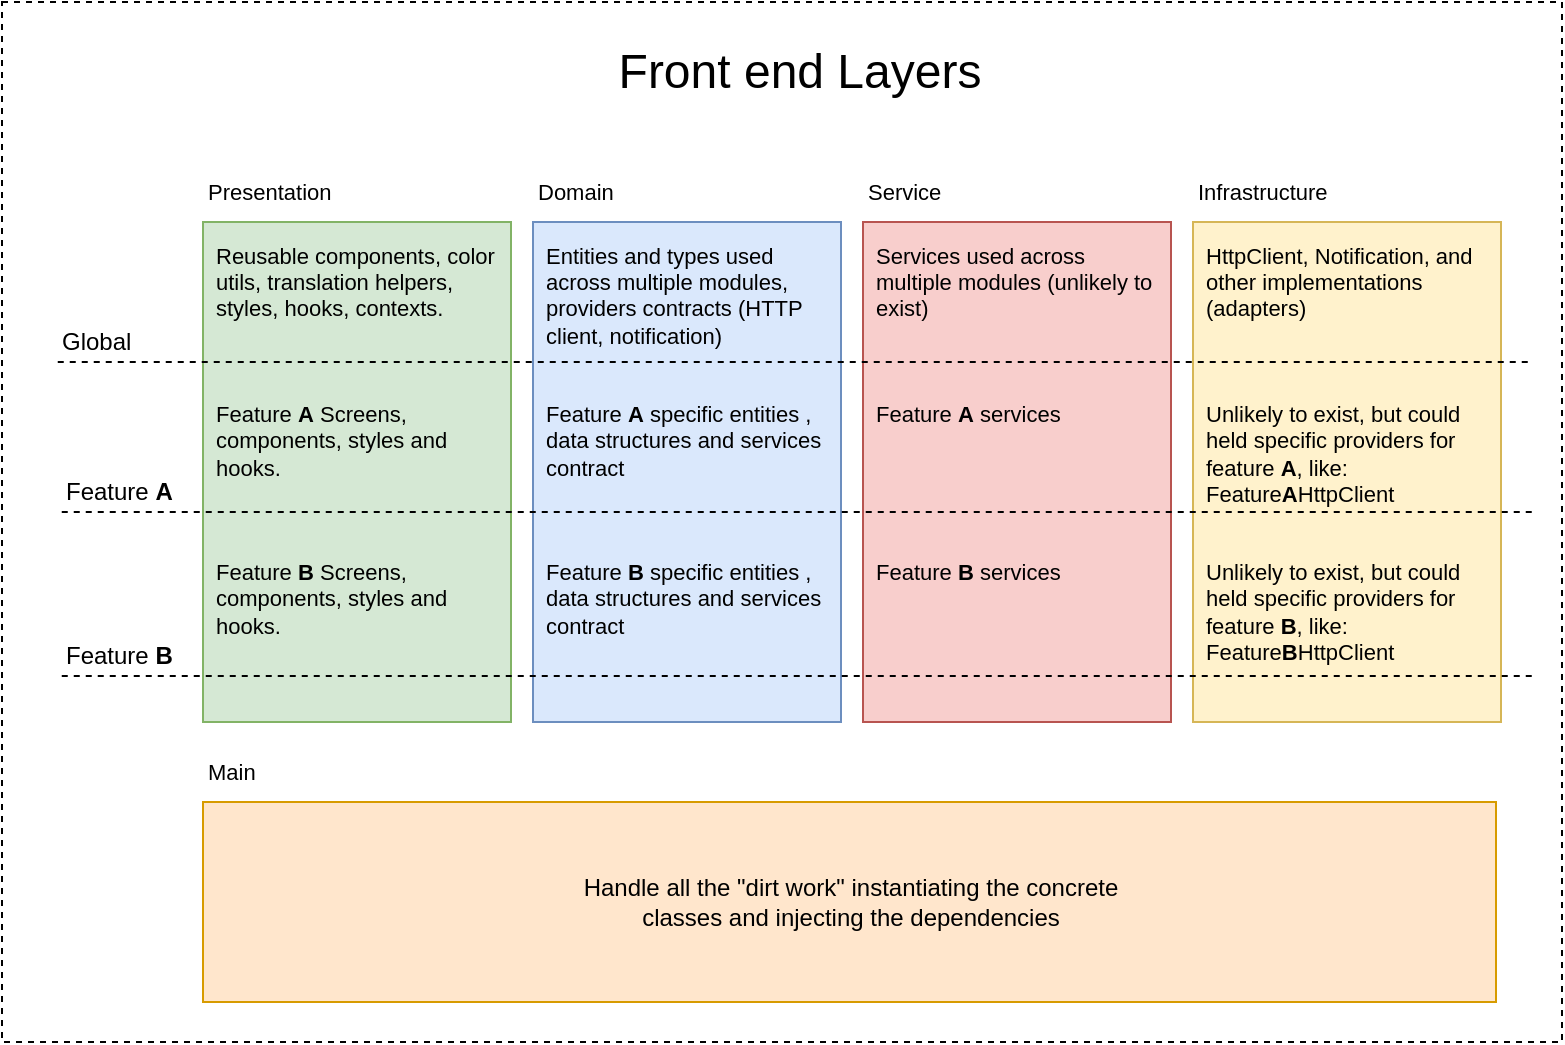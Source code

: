 <mxfile version="20.6.2" type="device"><diagram id="yE2NxnqpKHdFI9Hhhggd" name="Page-1"><mxGraphModel dx="1038" dy="619" grid="1" gridSize="10" guides="1" tooltips="1" connect="1" arrows="1" fold="1" page="1" pageScale="1" pageWidth="1100" pageHeight="850" math="0" shadow="0"><root><mxCell id="0"/><mxCell id="1" parent="0"/><mxCell id="H4ds_DTRkvrMsRhuX_gb-1" value="" style="rounded=0;whiteSpace=wrap;html=1;shadow=0;glass=0;dashed=1;labelBackgroundColor=none;labelBorderColor=none;sketch=0;strokeWidth=1;fillColor=default;align=left;verticalAlign=top;" vertex="1" parent="1"><mxGeometry x="24" y="580" width="780" height="520" as="geometry"/></mxCell><mxCell id="H4ds_DTRkvrMsRhuX_gb-2" value="Reusable components, color utils, translation helpers,&amp;nbsp; styles, hooks, contexts.&lt;br&gt;&lt;br&gt;&lt;br&gt;&lt;br&gt;Feature &lt;b&gt;A&lt;/b&gt; Screens, components, styles and hooks.&lt;br&gt;&lt;br&gt;&lt;br&gt;&lt;br&gt;Feature &lt;b&gt;B&lt;/b&gt; Screens, components, styles and hooks." style="rounded=0;whiteSpace=wrap;html=1;shadow=0;glass=0;labelBackgroundColor=none;labelBorderColor=none;sketch=0;fillColor=#d5e8d4;align=left;verticalAlign=top;spacing=6;strokeColor=#82b366;fontSize=11;" vertex="1" parent="1"><mxGeometry x="124.5" y="690" width="154" height="250" as="geometry"/></mxCell><mxCell id="H4ds_DTRkvrMsRhuX_gb-3" value="Entities and types used across multiple modules, providers contracts (HTTP client, notification)&lt;br&gt;&lt;br&gt;&lt;br&gt;Feature &lt;b&gt;A&lt;/b&gt; specific entities , data structures and services contract&lt;br&gt;&lt;br&gt;&lt;br&gt;&lt;br&gt;Feature &lt;b&gt;B&lt;/b&gt; specific entities , data structures and services contract" style="rounded=0;whiteSpace=wrap;html=1;shadow=0;glass=0;labelBackgroundColor=none;labelBorderColor=none;sketch=0;fillColor=#dae8fc;align=left;verticalAlign=top;spacing=6;strokeColor=#6c8ebf;fontSize=11;" vertex="1" parent="1"><mxGeometry x="289.5" y="690" width="154" height="250" as="geometry"/></mxCell><mxCell id="H4ds_DTRkvrMsRhuX_gb-4" value="Services used across multiple modules (unlikely to exist)&lt;br&gt;&lt;br&gt;&lt;br&gt;&lt;br&gt;Feature &lt;b&gt;A&lt;/b&gt; services&lt;br&gt;&lt;br&gt;&lt;br&gt;&lt;br&gt;&lt;br&gt;&lt;br&gt;Feature &lt;b&gt;B&lt;/b&gt; services" style="rounded=0;whiteSpace=wrap;html=1;shadow=0;glass=0;labelBackgroundColor=none;labelBorderColor=none;sketch=0;fillColor=#f8cecc;align=left;verticalAlign=top;spacing=6;strokeColor=#b85450;fontSize=11;" vertex="1" parent="1"><mxGeometry x="454.5" y="690" width="154" height="250" as="geometry"/></mxCell><mxCell id="H4ds_DTRkvrMsRhuX_gb-5" value="HttpClient, Notification, and other implementations (adapters)&lt;br&gt;&lt;br&gt;&lt;br&gt;&lt;br&gt;Unlikely to exist, but could held specific providers for feature &lt;b&gt;A&lt;/b&gt;, like: Feature&lt;b&gt;A&lt;/b&gt;HttpClient&lt;br&gt;&lt;br&gt;&lt;br&gt;Unlikely to exist, but could held specific providers for feature &lt;b&gt;B&lt;/b&gt;, like: Feature&lt;b&gt;B&lt;/b&gt;HttpClient" style="rounded=0;whiteSpace=wrap;html=1;shadow=0;glass=0;labelBackgroundColor=none;labelBorderColor=none;sketch=0;fillColor=#fff2cc;align=left;verticalAlign=top;spacing=6;strokeColor=#d6b656;fontSize=11;" vertex="1" parent="1"><mxGeometry x="619.5" y="690" width="154" height="250" as="geometry"/></mxCell><mxCell id="H4ds_DTRkvrMsRhuX_gb-6" value="" style="group" vertex="1" connectable="0" parent="1"><mxGeometry x="38.5" y="706" width="749" height="30" as="geometry"/></mxCell><mxCell id="H4ds_DTRkvrMsRhuX_gb-7" value="" style="line;strokeWidth=1;html=1;shadow=0;glass=0;labelBackgroundColor=none;labelBorderColor=none;sketch=0;fillColor=default;align=left;verticalAlign=top;dashed=1;" vertex="1" parent="H4ds_DTRkvrMsRhuX_gb-6"><mxGeometry x="13.375" y="49" width="735.625" height="10" as="geometry"/></mxCell><mxCell id="H4ds_DTRkvrMsRhuX_gb-8" value="Global" style="text;html=1;strokeColor=none;fillColor=none;align=left;verticalAlign=middle;whiteSpace=wrap;rounded=0;shadow=0;glass=0;dashed=1;labelBackgroundColor=none;labelBorderColor=none;sketch=0;" vertex="1" parent="H4ds_DTRkvrMsRhuX_gb-6"><mxGeometry x="13.375" y="29" width="80.25" height="30" as="geometry"/></mxCell><mxCell id="H4ds_DTRkvrMsRhuX_gb-9" value="" style="group" vertex="1" connectable="0" parent="1"><mxGeometry x="40.5" y="781" width="749" height="30" as="geometry"/></mxCell><mxCell id="H4ds_DTRkvrMsRhuX_gb-10" value="" style="line;strokeWidth=1;html=1;shadow=0;glass=0;labelBackgroundColor=none;labelBorderColor=none;sketch=0;fillColor=default;align=left;verticalAlign=top;dashed=1;" vertex="1" parent="H4ds_DTRkvrMsRhuX_gb-9"><mxGeometry x="13.375" y="49" width="735.625" height="10" as="geometry"/></mxCell><mxCell id="H4ds_DTRkvrMsRhuX_gb-11" value="Feature &lt;b&gt;A&lt;/b&gt;" style="text;html=1;strokeColor=none;fillColor=none;align=left;verticalAlign=middle;whiteSpace=wrap;rounded=0;shadow=0;glass=0;dashed=1;labelBackgroundColor=none;labelBorderColor=none;sketch=0;" vertex="1" parent="H4ds_DTRkvrMsRhuX_gb-9"><mxGeometry x="13.375" y="29" width="80.25" height="30" as="geometry"/></mxCell><mxCell id="H4ds_DTRkvrMsRhuX_gb-12" value="" style="group" vertex="1" connectable="0" parent="1"><mxGeometry x="40.5" y="863" width="749" height="30" as="geometry"/></mxCell><mxCell id="H4ds_DTRkvrMsRhuX_gb-13" value="" style="line;strokeWidth=1;html=1;shadow=0;glass=0;labelBackgroundColor=none;labelBorderColor=none;sketch=0;fillColor=default;align=left;verticalAlign=top;dashed=1;" vertex="1" parent="H4ds_DTRkvrMsRhuX_gb-12"><mxGeometry x="13.375" y="49" width="735.625" height="10" as="geometry"/></mxCell><mxCell id="H4ds_DTRkvrMsRhuX_gb-14" value="Feature &lt;b&gt;B&lt;/b&gt;" style="text;html=1;strokeColor=none;fillColor=none;align=left;verticalAlign=middle;whiteSpace=wrap;rounded=0;shadow=0;glass=0;dashed=1;labelBackgroundColor=none;labelBorderColor=none;sketch=0;" vertex="1" parent="H4ds_DTRkvrMsRhuX_gb-12"><mxGeometry x="13.375" y="29" width="80.25" height="30" as="geometry"/></mxCell><mxCell id="H4ds_DTRkvrMsRhuX_gb-15" value="Presentation" style="text;html=1;strokeColor=none;fillColor=none;align=left;verticalAlign=middle;whiteSpace=wrap;rounded=0;shadow=0;glass=0;labelBackgroundColor=none;labelBorderColor=none;sketch=0;fontSize=11;fontColor=default;" vertex="1" parent="1"><mxGeometry x="124.5" y="660" width="60" height="30" as="geometry"/></mxCell><mxCell id="H4ds_DTRkvrMsRhuX_gb-16" value="Domain" style="text;html=1;strokeColor=none;fillColor=none;align=left;verticalAlign=middle;whiteSpace=wrap;rounded=0;shadow=0;glass=0;labelBackgroundColor=none;labelBorderColor=none;sketch=0;fontSize=11;" vertex="1" parent="1"><mxGeometry x="289.5" y="660" width="60" height="30" as="geometry"/></mxCell><mxCell id="H4ds_DTRkvrMsRhuX_gb-17" value="Service" style="text;html=1;strokeColor=none;fillColor=none;align=left;verticalAlign=middle;whiteSpace=wrap;rounded=0;shadow=0;glass=0;labelBackgroundColor=none;labelBorderColor=none;sketch=0;fontSize=11;" vertex="1" parent="1"><mxGeometry x="454.5" y="660" width="60" height="30" as="geometry"/></mxCell><mxCell id="H4ds_DTRkvrMsRhuX_gb-18" value="Infrastructure" style="text;html=1;strokeColor=none;fillColor=none;align=left;verticalAlign=middle;whiteSpace=wrap;rounded=0;shadow=0;glass=0;labelBackgroundColor=none;labelBorderColor=none;sketch=0;fontSize=11;" vertex="1" parent="1"><mxGeometry x="619.5" y="660" width="60" height="30" as="geometry"/></mxCell><mxCell id="H4ds_DTRkvrMsRhuX_gb-19" value="Handle all the &quot;dirt work&quot; instantiating the concrete &lt;br&gt;classes and&amp;nbsp;injecting the dependencies" style="rounded=0;whiteSpace=wrap;html=1;fillColor=#ffe6cc;strokeColor=#d79b00;" vertex="1" parent="1"><mxGeometry x="124.5" y="980" width="646.5" height="100" as="geometry"/></mxCell><mxCell id="H4ds_DTRkvrMsRhuX_gb-20" value="Main" style="text;html=1;strokeColor=none;fillColor=none;align=left;verticalAlign=middle;whiteSpace=wrap;rounded=0;shadow=0;glass=0;labelBackgroundColor=none;labelBorderColor=none;sketch=0;fontSize=11;fontColor=default;" vertex="1" parent="1"><mxGeometry x="124.5" y="950" width="60" height="30" as="geometry"/></mxCell><mxCell id="H4ds_DTRkvrMsRhuX_gb-21" value="Front end Layers" style="text;html=1;strokeColor=none;fillColor=none;align=center;verticalAlign=middle;whiteSpace=wrap;rounded=0;fontSize=24;" vertex="1" parent="1"><mxGeometry x="320" y="600" width="206" height="30" as="geometry"/></mxCell></root></mxGraphModel></diagram></mxfile>
